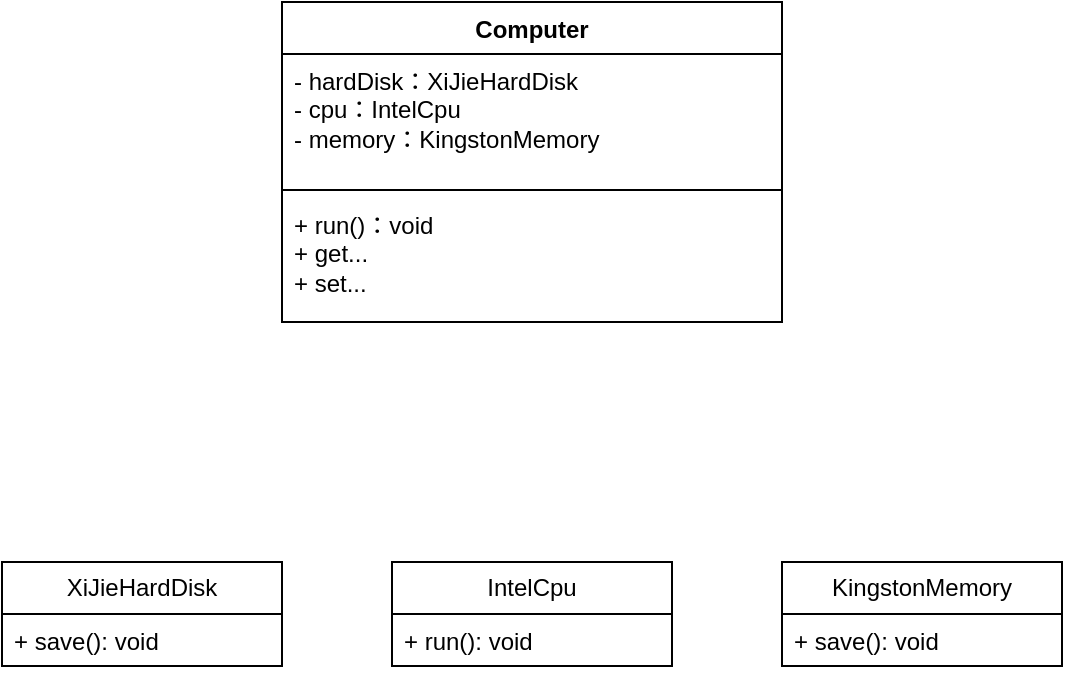 <mxfile version="22.1.0" type="github">
  <diagram id="C5RBs43oDa-KdzZeNtuy" name="Page-1">
    <mxGraphModel dx="2026" dy="1145" grid="1" gridSize="10" guides="1" tooltips="1" connect="1" arrows="1" fold="1" page="1" pageScale="1" pageWidth="827" pageHeight="1169" math="0" shadow="0">
      <root>
        <mxCell id="WIyWlLk6GJQsqaUBKTNV-0" />
        <mxCell id="WIyWlLk6GJQsqaUBKTNV-1" parent="WIyWlLk6GJQsqaUBKTNV-0" />
        <mxCell id="mGRF8c_bKrWGQUzkSZ0Z-2" value="Computer" style="swimlane;fontStyle=1;align=center;verticalAlign=top;childLayout=stackLayout;horizontal=1;startSize=26;horizontalStack=0;resizeParent=1;resizeParentMax=0;resizeLast=0;collapsible=1;marginBottom=0;whiteSpace=wrap;html=1;" vertex="1" parent="WIyWlLk6GJQsqaUBKTNV-1">
          <mxGeometry x="289" y="180" width="250" height="160" as="geometry">
            <mxRectangle x="120" y="170" width="100" height="30" as="alternateBounds" />
          </mxGeometry>
        </mxCell>
        <mxCell id="mGRF8c_bKrWGQUzkSZ0Z-3" value="- hardDisk：XiJieHardDisk&lt;br&gt;- cpu：IntelCpu&lt;br&gt;- memory：KingstonMemory" style="text;strokeColor=none;fillColor=none;align=left;verticalAlign=top;spacingLeft=4;spacingRight=4;overflow=hidden;rotatable=0;points=[[0,0.5],[1,0.5]];portConstraint=eastwest;whiteSpace=wrap;html=1;" vertex="1" parent="mGRF8c_bKrWGQUzkSZ0Z-2">
          <mxGeometry y="26" width="250" height="64" as="geometry" />
        </mxCell>
        <mxCell id="mGRF8c_bKrWGQUzkSZ0Z-4" value="" style="line;strokeWidth=1;fillColor=none;align=left;verticalAlign=middle;spacingTop=-1;spacingLeft=3;spacingRight=3;rotatable=0;labelPosition=right;points=[];portConstraint=eastwest;strokeColor=inherit;" vertex="1" parent="mGRF8c_bKrWGQUzkSZ0Z-2">
          <mxGeometry y="90" width="250" height="8" as="geometry" />
        </mxCell>
        <mxCell id="mGRF8c_bKrWGQUzkSZ0Z-5" value="+ run()：void&lt;br&gt;+ get...&lt;br&gt;+ set..." style="text;strokeColor=none;fillColor=none;align=left;verticalAlign=top;spacingLeft=4;spacingRight=4;overflow=hidden;rotatable=0;points=[[0,0.5],[1,0.5]];portConstraint=eastwest;whiteSpace=wrap;html=1;" vertex="1" parent="mGRF8c_bKrWGQUzkSZ0Z-2">
          <mxGeometry y="98" width="250" height="62" as="geometry" />
        </mxCell>
        <mxCell id="mGRF8c_bKrWGQUzkSZ0Z-20" value="XiJieHardDisk" style="swimlane;fontStyle=0;childLayout=stackLayout;horizontal=1;startSize=26;fillColor=none;horizontalStack=0;resizeParent=1;resizeParentMax=0;resizeLast=0;collapsible=1;marginBottom=0;whiteSpace=wrap;html=1;" vertex="1" parent="WIyWlLk6GJQsqaUBKTNV-1">
          <mxGeometry x="149" y="460" width="140" height="52" as="geometry" />
        </mxCell>
        <mxCell id="mGRF8c_bKrWGQUzkSZ0Z-22" value="+ save(): void&lt;br&gt;" style="text;strokeColor=none;fillColor=none;align=left;verticalAlign=top;spacingLeft=4;spacingRight=4;overflow=hidden;rotatable=0;points=[[0,0.5],[1,0.5]];portConstraint=eastwest;whiteSpace=wrap;html=1;" vertex="1" parent="mGRF8c_bKrWGQUzkSZ0Z-20">
          <mxGeometry y="26" width="140" height="26" as="geometry" />
        </mxCell>
        <mxCell id="mGRF8c_bKrWGQUzkSZ0Z-25" value="IntelCpu" style="swimlane;fontStyle=0;childLayout=stackLayout;horizontal=1;startSize=26;fillColor=none;horizontalStack=0;resizeParent=1;resizeParentMax=0;resizeLast=0;collapsible=1;marginBottom=0;whiteSpace=wrap;html=1;" vertex="1" parent="WIyWlLk6GJQsqaUBKTNV-1">
          <mxGeometry x="344" y="460" width="140" height="52" as="geometry" />
        </mxCell>
        <mxCell id="mGRF8c_bKrWGQUzkSZ0Z-26" value="+ run(): void" style="text;strokeColor=none;fillColor=none;align=left;verticalAlign=top;spacingLeft=4;spacingRight=4;overflow=hidden;rotatable=0;points=[[0,0.5],[1,0.5]];portConstraint=eastwest;whiteSpace=wrap;html=1;" vertex="1" parent="mGRF8c_bKrWGQUzkSZ0Z-25">
          <mxGeometry y="26" width="140" height="26" as="geometry" />
        </mxCell>
        <mxCell id="mGRF8c_bKrWGQUzkSZ0Z-29" value="KingstonMemory" style="swimlane;fontStyle=0;childLayout=stackLayout;horizontal=1;startSize=26;fillColor=none;horizontalStack=0;resizeParent=1;resizeParentMax=0;resizeLast=0;collapsible=1;marginBottom=0;whiteSpace=wrap;html=1;" vertex="1" parent="WIyWlLk6GJQsqaUBKTNV-1">
          <mxGeometry x="539" y="460" width="140" height="52" as="geometry" />
        </mxCell>
        <mxCell id="mGRF8c_bKrWGQUzkSZ0Z-30" value="+ save(): void&lt;br&gt;" style="text;strokeColor=none;fillColor=none;align=left;verticalAlign=top;spacingLeft=4;spacingRight=4;overflow=hidden;rotatable=0;points=[[0,0.5],[1,0.5]];portConstraint=eastwest;whiteSpace=wrap;html=1;" vertex="1" parent="mGRF8c_bKrWGQUzkSZ0Z-29">
          <mxGeometry y="26" width="140" height="26" as="geometry" />
        </mxCell>
      </root>
    </mxGraphModel>
  </diagram>
</mxfile>
